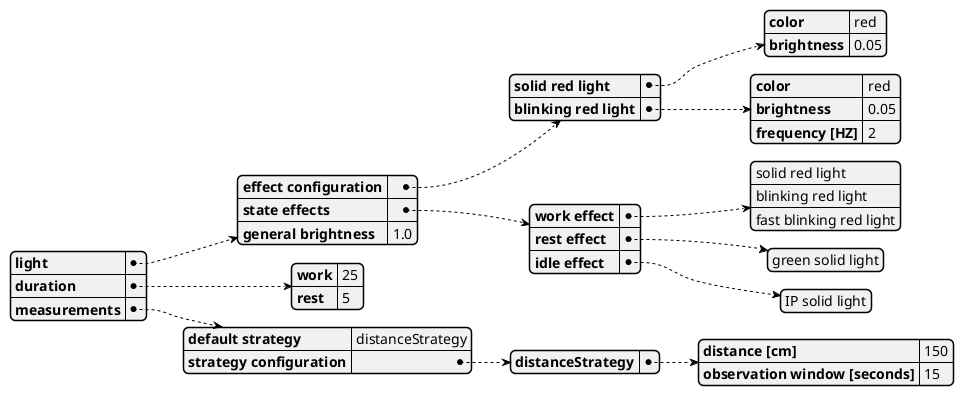 @startjson
{
   "light":{
     "effect configuration":{
        "solid red light": {
            "color": "red",
            "brightness": 0.05
        },
        "blinking red light": {
            "color": "red",
            "brightness": 0.05,
            "frequency [HZ]": 2
        }
     },
     "state effects": {
       "work effect": [
        "solid red light",
        "blinking red light",
        "fast blinking red light"
       ],
       "rest effect": ["green solid light"],
       "idle effect": ["IP solid light"]
     },
     "general brightness": 1.0
   },
   "duration": {
     "work" : 25,
     "rest" : 5
   },
   "measurements": {
     "default strategy" : "distanceStrategy",
     "strategy configuration": {
       "distanceStrategy" : {
         "distance [cm]" : 150,
         "observation window [seconds]" : 15
       }
     }
   }
}
@endjson